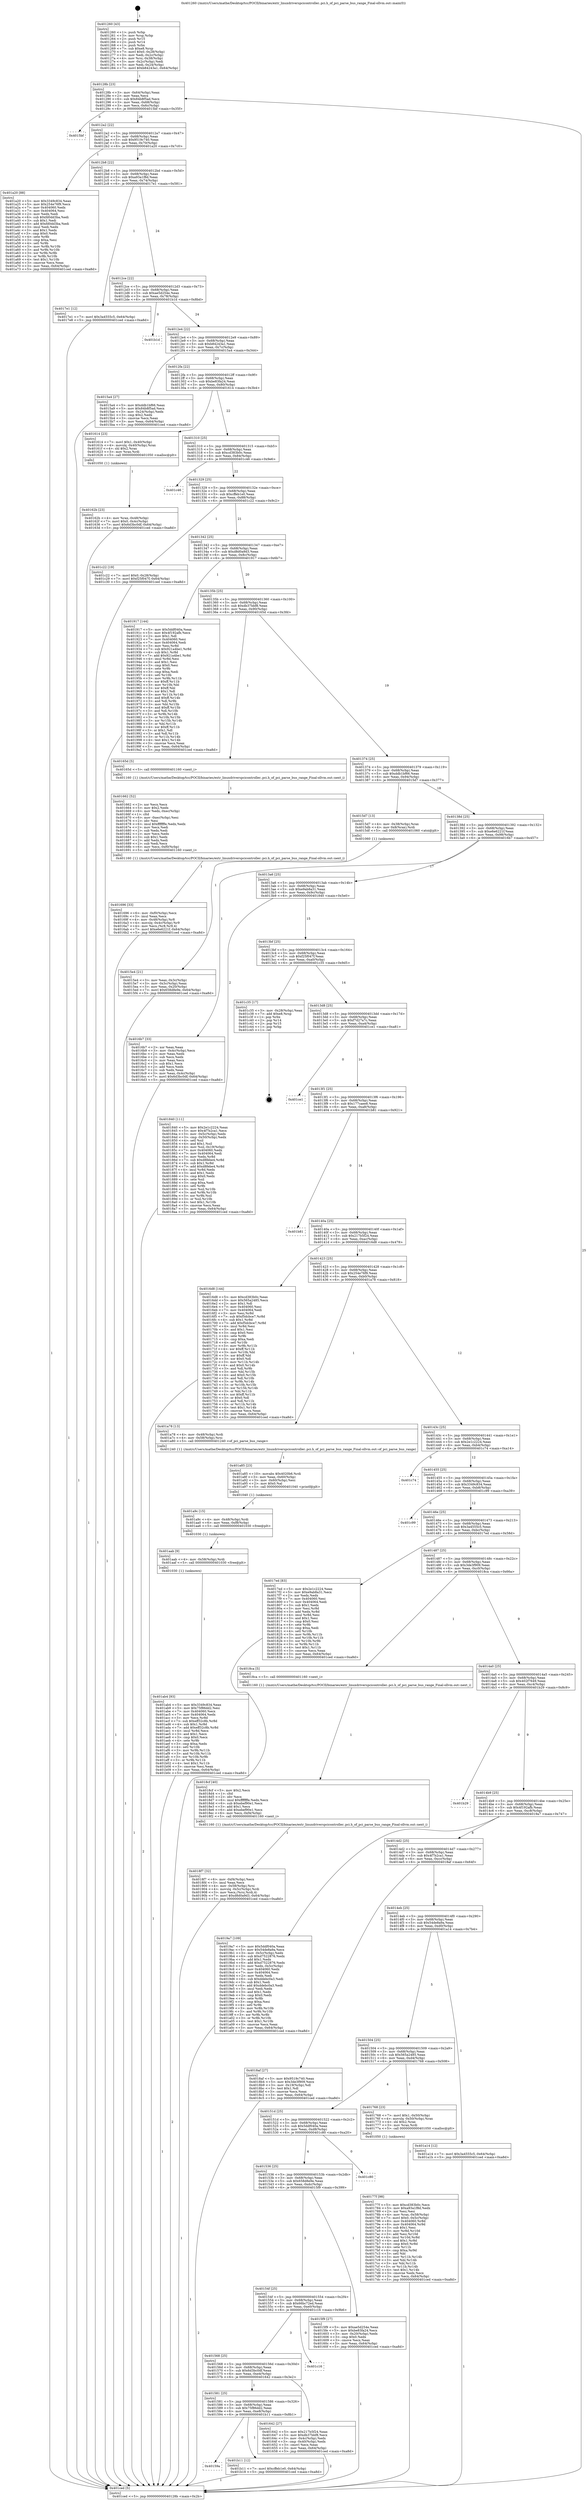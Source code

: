 digraph "0x401260" {
  label = "0x401260 (/mnt/c/Users/mathe/Desktop/tcc/POCII/binaries/extr_linuxdriverspcicontroller..pci.h_of_pci_parse_bus_range_Final-ollvm.out::main(0))"
  labelloc = "t"
  node[shape=record]

  Entry [label="",width=0.3,height=0.3,shape=circle,fillcolor=black,style=filled]
  "0x40128b" [label="{
     0x40128b [23]\l
     | [instrs]\l
     &nbsp;&nbsp;0x40128b \<+3\>: mov -0x64(%rbp),%eax\l
     &nbsp;&nbsp;0x40128e \<+2\>: mov %eax,%ecx\l
     &nbsp;&nbsp;0x401290 \<+6\>: sub $0x84b8f5ad,%ecx\l
     &nbsp;&nbsp;0x401296 \<+3\>: mov %eax,-0x68(%rbp)\l
     &nbsp;&nbsp;0x401299 \<+3\>: mov %ecx,-0x6c(%rbp)\l
     &nbsp;&nbsp;0x40129c \<+6\>: je 00000000004015bf \<main+0x35f\>\l
  }"]
  "0x4015bf" [label="{
     0x4015bf\l
  }", style=dashed]
  "0x4012a2" [label="{
     0x4012a2 [22]\l
     | [instrs]\l
     &nbsp;&nbsp;0x4012a2 \<+5\>: jmp 00000000004012a7 \<main+0x47\>\l
     &nbsp;&nbsp;0x4012a7 \<+3\>: mov -0x68(%rbp),%eax\l
     &nbsp;&nbsp;0x4012aa \<+5\>: sub $0x9519c740,%eax\l
     &nbsp;&nbsp;0x4012af \<+3\>: mov %eax,-0x70(%rbp)\l
     &nbsp;&nbsp;0x4012b2 \<+6\>: je 0000000000401a20 \<main+0x7c0\>\l
  }"]
  Exit [label="",width=0.3,height=0.3,shape=circle,fillcolor=black,style=filled,peripheries=2]
  "0x401a20" [label="{
     0x401a20 [88]\l
     | [instrs]\l
     &nbsp;&nbsp;0x401a20 \<+5\>: mov $0x3349c834,%eax\l
     &nbsp;&nbsp;0x401a25 \<+5\>: mov $0x254e76f9,%ecx\l
     &nbsp;&nbsp;0x401a2a \<+7\>: mov 0x404060,%edx\l
     &nbsp;&nbsp;0x401a31 \<+7\>: mov 0x404064,%esi\l
     &nbsp;&nbsp;0x401a38 \<+2\>: mov %edx,%edi\l
     &nbsp;&nbsp;0x401a3a \<+6\>: sub $0xfd0dd3ba,%edi\l
     &nbsp;&nbsp;0x401a40 \<+3\>: sub $0x1,%edi\l
     &nbsp;&nbsp;0x401a43 \<+6\>: add $0xfd0dd3ba,%edi\l
     &nbsp;&nbsp;0x401a49 \<+3\>: imul %edi,%edx\l
     &nbsp;&nbsp;0x401a4c \<+3\>: and $0x1,%edx\l
     &nbsp;&nbsp;0x401a4f \<+3\>: cmp $0x0,%edx\l
     &nbsp;&nbsp;0x401a52 \<+4\>: sete %r8b\l
     &nbsp;&nbsp;0x401a56 \<+3\>: cmp $0xa,%esi\l
     &nbsp;&nbsp;0x401a59 \<+4\>: setl %r9b\l
     &nbsp;&nbsp;0x401a5d \<+3\>: mov %r8b,%r10b\l
     &nbsp;&nbsp;0x401a60 \<+3\>: and %r9b,%r10b\l
     &nbsp;&nbsp;0x401a63 \<+3\>: xor %r9b,%r8b\l
     &nbsp;&nbsp;0x401a66 \<+3\>: or %r8b,%r10b\l
     &nbsp;&nbsp;0x401a69 \<+4\>: test $0x1,%r10b\l
     &nbsp;&nbsp;0x401a6d \<+3\>: cmovne %ecx,%eax\l
     &nbsp;&nbsp;0x401a70 \<+3\>: mov %eax,-0x64(%rbp)\l
     &nbsp;&nbsp;0x401a73 \<+5\>: jmp 0000000000401ced \<main+0xa8d\>\l
  }"]
  "0x4012b8" [label="{
     0x4012b8 [22]\l
     | [instrs]\l
     &nbsp;&nbsp;0x4012b8 \<+5\>: jmp 00000000004012bd \<main+0x5d\>\l
     &nbsp;&nbsp;0x4012bd \<+3\>: mov -0x68(%rbp),%eax\l
     &nbsp;&nbsp;0x4012c0 \<+5\>: sub $0xa93a1f8d,%eax\l
     &nbsp;&nbsp;0x4012c5 \<+3\>: mov %eax,-0x74(%rbp)\l
     &nbsp;&nbsp;0x4012c8 \<+6\>: je 00000000004017e1 \<main+0x581\>\l
  }"]
  "0x40159a" [label="{
     0x40159a\l
  }", style=dashed]
  "0x4017e1" [label="{
     0x4017e1 [12]\l
     | [instrs]\l
     &nbsp;&nbsp;0x4017e1 \<+7\>: movl $0x3a4555c5,-0x64(%rbp)\l
     &nbsp;&nbsp;0x4017e8 \<+5\>: jmp 0000000000401ced \<main+0xa8d\>\l
  }"]
  "0x4012ce" [label="{
     0x4012ce [22]\l
     | [instrs]\l
     &nbsp;&nbsp;0x4012ce \<+5\>: jmp 00000000004012d3 \<main+0x73\>\l
     &nbsp;&nbsp;0x4012d3 \<+3\>: mov -0x68(%rbp),%eax\l
     &nbsp;&nbsp;0x4012d6 \<+5\>: sub $0xae5d254e,%eax\l
     &nbsp;&nbsp;0x4012db \<+3\>: mov %eax,-0x78(%rbp)\l
     &nbsp;&nbsp;0x4012de \<+6\>: je 0000000000401b1d \<main+0x8bd\>\l
  }"]
  "0x401b11" [label="{
     0x401b11 [12]\l
     | [instrs]\l
     &nbsp;&nbsp;0x401b11 \<+7\>: movl $0xcffeb1e0,-0x64(%rbp)\l
     &nbsp;&nbsp;0x401b18 \<+5\>: jmp 0000000000401ced \<main+0xa8d\>\l
  }"]
  "0x401b1d" [label="{
     0x401b1d\l
  }", style=dashed]
  "0x4012e4" [label="{
     0x4012e4 [22]\l
     | [instrs]\l
     &nbsp;&nbsp;0x4012e4 \<+5\>: jmp 00000000004012e9 \<main+0x89\>\l
     &nbsp;&nbsp;0x4012e9 \<+3\>: mov -0x68(%rbp),%eax\l
     &nbsp;&nbsp;0x4012ec \<+5\>: sub $0xb84243a1,%eax\l
     &nbsp;&nbsp;0x4012f1 \<+3\>: mov %eax,-0x7c(%rbp)\l
     &nbsp;&nbsp;0x4012f4 \<+6\>: je 00000000004015a4 \<main+0x344\>\l
  }"]
  "0x401ab4" [label="{
     0x401ab4 [93]\l
     | [instrs]\l
     &nbsp;&nbsp;0x401ab4 \<+5\>: mov $0x3349c834,%eax\l
     &nbsp;&nbsp;0x401ab9 \<+5\>: mov $0x75f86dd2,%esi\l
     &nbsp;&nbsp;0x401abe \<+7\>: mov 0x404060,%ecx\l
     &nbsp;&nbsp;0x401ac5 \<+7\>: mov 0x404064,%edx\l
     &nbsp;&nbsp;0x401acc \<+3\>: mov %ecx,%r8d\l
     &nbsp;&nbsp;0x401acf \<+7\>: sub $0xeff32c8b,%r8d\l
     &nbsp;&nbsp;0x401ad6 \<+4\>: sub $0x1,%r8d\l
     &nbsp;&nbsp;0x401ada \<+7\>: add $0xeff32c8b,%r8d\l
     &nbsp;&nbsp;0x401ae1 \<+4\>: imul %r8d,%ecx\l
     &nbsp;&nbsp;0x401ae5 \<+3\>: and $0x1,%ecx\l
     &nbsp;&nbsp;0x401ae8 \<+3\>: cmp $0x0,%ecx\l
     &nbsp;&nbsp;0x401aeb \<+4\>: sete %r9b\l
     &nbsp;&nbsp;0x401aef \<+3\>: cmp $0xa,%edx\l
     &nbsp;&nbsp;0x401af2 \<+4\>: setl %r10b\l
     &nbsp;&nbsp;0x401af6 \<+3\>: mov %r9b,%r11b\l
     &nbsp;&nbsp;0x401af9 \<+3\>: and %r10b,%r11b\l
     &nbsp;&nbsp;0x401afc \<+3\>: xor %r10b,%r9b\l
     &nbsp;&nbsp;0x401aff \<+3\>: or %r9b,%r11b\l
     &nbsp;&nbsp;0x401b02 \<+4\>: test $0x1,%r11b\l
     &nbsp;&nbsp;0x401b06 \<+3\>: cmovne %esi,%eax\l
     &nbsp;&nbsp;0x401b09 \<+3\>: mov %eax,-0x64(%rbp)\l
     &nbsp;&nbsp;0x401b0c \<+5\>: jmp 0000000000401ced \<main+0xa8d\>\l
  }"]
  "0x4015a4" [label="{
     0x4015a4 [27]\l
     | [instrs]\l
     &nbsp;&nbsp;0x4015a4 \<+5\>: mov $0xddb1bf66,%eax\l
     &nbsp;&nbsp;0x4015a9 \<+5\>: mov $0x84b8f5ad,%ecx\l
     &nbsp;&nbsp;0x4015ae \<+3\>: mov -0x24(%rbp),%edx\l
     &nbsp;&nbsp;0x4015b1 \<+3\>: cmp $0x2,%edx\l
     &nbsp;&nbsp;0x4015b4 \<+3\>: cmovne %ecx,%eax\l
     &nbsp;&nbsp;0x4015b7 \<+3\>: mov %eax,-0x64(%rbp)\l
     &nbsp;&nbsp;0x4015ba \<+5\>: jmp 0000000000401ced \<main+0xa8d\>\l
  }"]
  "0x4012fa" [label="{
     0x4012fa [22]\l
     | [instrs]\l
     &nbsp;&nbsp;0x4012fa \<+5\>: jmp 00000000004012ff \<main+0x9f\>\l
     &nbsp;&nbsp;0x4012ff \<+3\>: mov -0x68(%rbp),%eax\l
     &nbsp;&nbsp;0x401302 \<+5\>: sub $0xbe83fa24,%eax\l
     &nbsp;&nbsp;0x401307 \<+3\>: mov %eax,-0x80(%rbp)\l
     &nbsp;&nbsp;0x40130a \<+6\>: je 0000000000401614 \<main+0x3b4\>\l
  }"]
  "0x401ced" [label="{
     0x401ced [5]\l
     | [instrs]\l
     &nbsp;&nbsp;0x401ced \<+5\>: jmp 000000000040128b \<main+0x2b\>\l
  }"]
  "0x401260" [label="{
     0x401260 [43]\l
     | [instrs]\l
     &nbsp;&nbsp;0x401260 \<+1\>: push %rbp\l
     &nbsp;&nbsp;0x401261 \<+3\>: mov %rsp,%rbp\l
     &nbsp;&nbsp;0x401264 \<+2\>: push %r15\l
     &nbsp;&nbsp;0x401266 \<+2\>: push %r14\l
     &nbsp;&nbsp;0x401268 \<+1\>: push %rbx\l
     &nbsp;&nbsp;0x401269 \<+7\>: sub $0xe8,%rsp\l
     &nbsp;&nbsp;0x401270 \<+7\>: movl $0x0,-0x28(%rbp)\l
     &nbsp;&nbsp;0x401277 \<+3\>: mov %edi,-0x2c(%rbp)\l
     &nbsp;&nbsp;0x40127a \<+4\>: mov %rsi,-0x38(%rbp)\l
     &nbsp;&nbsp;0x40127e \<+3\>: mov -0x2c(%rbp),%edi\l
     &nbsp;&nbsp;0x401281 \<+3\>: mov %edi,-0x24(%rbp)\l
     &nbsp;&nbsp;0x401284 \<+7\>: movl $0xb84243a1,-0x64(%rbp)\l
  }"]
  "0x401aab" [label="{
     0x401aab [9]\l
     | [instrs]\l
     &nbsp;&nbsp;0x401aab \<+4\>: mov -0x58(%rbp),%rdi\l
     &nbsp;&nbsp;0x401aaf \<+5\>: call 0000000000401030 \<free@plt\>\l
     | [calls]\l
     &nbsp;&nbsp;0x401030 \{1\} (unknown)\l
  }"]
  "0x401614" [label="{
     0x401614 [23]\l
     | [instrs]\l
     &nbsp;&nbsp;0x401614 \<+7\>: movl $0x1,-0x40(%rbp)\l
     &nbsp;&nbsp;0x40161b \<+4\>: movslq -0x40(%rbp),%rax\l
     &nbsp;&nbsp;0x40161f \<+4\>: shl $0x2,%rax\l
     &nbsp;&nbsp;0x401623 \<+3\>: mov %rax,%rdi\l
     &nbsp;&nbsp;0x401626 \<+5\>: call 0000000000401050 \<malloc@plt\>\l
     | [calls]\l
     &nbsp;&nbsp;0x401050 \{1\} (unknown)\l
  }"]
  "0x401310" [label="{
     0x401310 [25]\l
     | [instrs]\l
     &nbsp;&nbsp;0x401310 \<+5\>: jmp 0000000000401315 \<main+0xb5\>\l
     &nbsp;&nbsp;0x401315 \<+3\>: mov -0x68(%rbp),%eax\l
     &nbsp;&nbsp;0x401318 \<+5\>: sub $0xcd383b0c,%eax\l
     &nbsp;&nbsp;0x40131d \<+6\>: mov %eax,-0x84(%rbp)\l
     &nbsp;&nbsp;0x401323 \<+6\>: je 0000000000401c46 \<main+0x9e6\>\l
  }"]
  "0x401a9c" [label="{
     0x401a9c [15]\l
     | [instrs]\l
     &nbsp;&nbsp;0x401a9c \<+4\>: mov -0x48(%rbp),%rdi\l
     &nbsp;&nbsp;0x401aa0 \<+6\>: mov %eax,-0xf8(%rbp)\l
     &nbsp;&nbsp;0x401aa6 \<+5\>: call 0000000000401030 \<free@plt\>\l
     | [calls]\l
     &nbsp;&nbsp;0x401030 \{1\} (unknown)\l
  }"]
  "0x401c46" [label="{
     0x401c46\l
  }", style=dashed]
  "0x401329" [label="{
     0x401329 [25]\l
     | [instrs]\l
     &nbsp;&nbsp;0x401329 \<+5\>: jmp 000000000040132e \<main+0xce\>\l
     &nbsp;&nbsp;0x40132e \<+3\>: mov -0x68(%rbp),%eax\l
     &nbsp;&nbsp;0x401331 \<+5\>: sub $0xcffeb1e0,%eax\l
     &nbsp;&nbsp;0x401336 \<+6\>: mov %eax,-0x88(%rbp)\l
     &nbsp;&nbsp;0x40133c \<+6\>: je 0000000000401c22 \<main+0x9c2\>\l
  }"]
  "0x401a85" [label="{
     0x401a85 [23]\l
     | [instrs]\l
     &nbsp;&nbsp;0x401a85 \<+10\>: movabs $0x4020b6,%rdi\l
     &nbsp;&nbsp;0x401a8f \<+3\>: mov %eax,-0x60(%rbp)\l
     &nbsp;&nbsp;0x401a92 \<+3\>: mov -0x60(%rbp),%esi\l
     &nbsp;&nbsp;0x401a95 \<+2\>: mov $0x0,%al\l
     &nbsp;&nbsp;0x401a97 \<+5\>: call 0000000000401040 \<printf@plt\>\l
     | [calls]\l
     &nbsp;&nbsp;0x401040 \{1\} (unknown)\l
  }"]
  "0x401c22" [label="{
     0x401c22 [19]\l
     | [instrs]\l
     &nbsp;&nbsp;0x401c22 \<+7\>: movl $0x0,-0x28(%rbp)\l
     &nbsp;&nbsp;0x401c29 \<+7\>: movl $0xf25f047f,-0x64(%rbp)\l
     &nbsp;&nbsp;0x401c30 \<+5\>: jmp 0000000000401ced \<main+0xa8d\>\l
  }"]
  "0x401342" [label="{
     0x401342 [25]\l
     | [instrs]\l
     &nbsp;&nbsp;0x401342 \<+5\>: jmp 0000000000401347 \<main+0xe7\>\l
     &nbsp;&nbsp;0x401347 \<+3\>: mov -0x68(%rbp),%eax\l
     &nbsp;&nbsp;0x40134a \<+5\>: sub $0xd8d0a9d3,%eax\l
     &nbsp;&nbsp;0x40134f \<+6\>: mov %eax,-0x8c(%rbp)\l
     &nbsp;&nbsp;0x401355 \<+6\>: je 0000000000401917 \<main+0x6b7\>\l
  }"]
  "0x4018f7" [label="{
     0x4018f7 [32]\l
     | [instrs]\l
     &nbsp;&nbsp;0x4018f7 \<+6\>: mov -0xf4(%rbp),%ecx\l
     &nbsp;&nbsp;0x4018fd \<+3\>: imul %eax,%ecx\l
     &nbsp;&nbsp;0x401900 \<+4\>: mov -0x58(%rbp),%rsi\l
     &nbsp;&nbsp;0x401904 \<+4\>: movslq -0x5c(%rbp),%rdi\l
     &nbsp;&nbsp;0x401908 \<+3\>: mov %ecx,(%rsi,%rdi,4)\l
     &nbsp;&nbsp;0x40190b \<+7\>: movl $0xd8d0a9d3,-0x64(%rbp)\l
     &nbsp;&nbsp;0x401912 \<+5\>: jmp 0000000000401ced \<main+0xa8d\>\l
  }"]
  "0x401917" [label="{
     0x401917 [144]\l
     | [instrs]\l
     &nbsp;&nbsp;0x401917 \<+5\>: mov $0x5ddf040a,%eax\l
     &nbsp;&nbsp;0x40191c \<+5\>: mov $0x4f192afb,%ecx\l
     &nbsp;&nbsp;0x401921 \<+2\>: mov $0x1,%dl\l
     &nbsp;&nbsp;0x401923 \<+7\>: mov 0x404060,%esi\l
     &nbsp;&nbsp;0x40192a \<+7\>: mov 0x404064,%edi\l
     &nbsp;&nbsp;0x401931 \<+3\>: mov %esi,%r8d\l
     &nbsp;&nbsp;0x401934 \<+7\>: sub $0x921a4be1,%r8d\l
     &nbsp;&nbsp;0x40193b \<+4\>: sub $0x1,%r8d\l
     &nbsp;&nbsp;0x40193f \<+7\>: add $0x921a4be1,%r8d\l
     &nbsp;&nbsp;0x401946 \<+4\>: imul %r8d,%esi\l
     &nbsp;&nbsp;0x40194a \<+3\>: and $0x1,%esi\l
     &nbsp;&nbsp;0x40194d \<+3\>: cmp $0x0,%esi\l
     &nbsp;&nbsp;0x401950 \<+4\>: sete %r9b\l
     &nbsp;&nbsp;0x401954 \<+3\>: cmp $0xa,%edi\l
     &nbsp;&nbsp;0x401957 \<+4\>: setl %r10b\l
     &nbsp;&nbsp;0x40195b \<+3\>: mov %r9b,%r11b\l
     &nbsp;&nbsp;0x40195e \<+4\>: xor $0xff,%r11b\l
     &nbsp;&nbsp;0x401962 \<+3\>: mov %r10b,%bl\l
     &nbsp;&nbsp;0x401965 \<+3\>: xor $0xff,%bl\l
     &nbsp;&nbsp;0x401968 \<+3\>: xor $0x1,%dl\l
     &nbsp;&nbsp;0x40196b \<+3\>: mov %r11b,%r14b\l
     &nbsp;&nbsp;0x40196e \<+4\>: and $0xff,%r14b\l
     &nbsp;&nbsp;0x401972 \<+3\>: and %dl,%r9b\l
     &nbsp;&nbsp;0x401975 \<+3\>: mov %bl,%r15b\l
     &nbsp;&nbsp;0x401978 \<+4\>: and $0xff,%r15b\l
     &nbsp;&nbsp;0x40197c \<+3\>: and %dl,%r10b\l
     &nbsp;&nbsp;0x40197f \<+3\>: or %r9b,%r14b\l
     &nbsp;&nbsp;0x401982 \<+3\>: or %r10b,%r15b\l
     &nbsp;&nbsp;0x401985 \<+3\>: xor %r15b,%r14b\l
     &nbsp;&nbsp;0x401988 \<+3\>: or %bl,%r11b\l
     &nbsp;&nbsp;0x40198b \<+4\>: xor $0xff,%r11b\l
     &nbsp;&nbsp;0x40198f \<+3\>: or $0x1,%dl\l
     &nbsp;&nbsp;0x401992 \<+3\>: and %dl,%r11b\l
     &nbsp;&nbsp;0x401995 \<+3\>: or %r11b,%r14b\l
     &nbsp;&nbsp;0x401998 \<+4\>: test $0x1,%r14b\l
     &nbsp;&nbsp;0x40199c \<+3\>: cmovne %ecx,%eax\l
     &nbsp;&nbsp;0x40199f \<+3\>: mov %eax,-0x64(%rbp)\l
     &nbsp;&nbsp;0x4019a2 \<+5\>: jmp 0000000000401ced \<main+0xa8d\>\l
  }"]
  "0x40135b" [label="{
     0x40135b [25]\l
     | [instrs]\l
     &nbsp;&nbsp;0x40135b \<+5\>: jmp 0000000000401360 \<main+0x100\>\l
     &nbsp;&nbsp;0x401360 \<+3\>: mov -0x68(%rbp),%eax\l
     &nbsp;&nbsp;0x401363 \<+5\>: sub $0xdb37bbf8,%eax\l
     &nbsp;&nbsp;0x401368 \<+6\>: mov %eax,-0x90(%rbp)\l
     &nbsp;&nbsp;0x40136e \<+6\>: je 000000000040165d \<main+0x3fd\>\l
  }"]
  "0x4018cf" [label="{
     0x4018cf [40]\l
     | [instrs]\l
     &nbsp;&nbsp;0x4018cf \<+5\>: mov $0x2,%ecx\l
     &nbsp;&nbsp;0x4018d4 \<+1\>: cltd\l
     &nbsp;&nbsp;0x4018d5 \<+2\>: idiv %ecx\l
     &nbsp;&nbsp;0x4018d7 \<+6\>: imul $0xfffffffe,%edx,%ecx\l
     &nbsp;&nbsp;0x4018dd \<+6\>: sub $0xebef90e1,%ecx\l
     &nbsp;&nbsp;0x4018e3 \<+3\>: add $0x1,%ecx\l
     &nbsp;&nbsp;0x4018e6 \<+6\>: add $0xebef90e1,%ecx\l
     &nbsp;&nbsp;0x4018ec \<+6\>: mov %ecx,-0xf4(%rbp)\l
     &nbsp;&nbsp;0x4018f2 \<+5\>: call 0000000000401160 \<next_i\>\l
     | [calls]\l
     &nbsp;&nbsp;0x401160 \{1\} (/mnt/c/Users/mathe/Desktop/tcc/POCII/binaries/extr_linuxdriverspcicontroller..pci.h_of_pci_parse_bus_range_Final-ollvm.out::next_i)\l
  }"]
  "0x40165d" [label="{
     0x40165d [5]\l
     | [instrs]\l
     &nbsp;&nbsp;0x40165d \<+5\>: call 0000000000401160 \<next_i\>\l
     | [calls]\l
     &nbsp;&nbsp;0x401160 \{1\} (/mnt/c/Users/mathe/Desktop/tcc/POCII/binaries/extr_linuxdriverspcicontroller..pci.h_of_pci_parse_bus_range_Final-ollvm.out::next_i)\l
  }"]
  "0x401374" [label="{
     0x401374 [25]\l
     | [instrs]\l
     &nbsp;&nbsp;0x401374 \<+5\>: jmp 0000000000401379 \<main+0x119\>\l
     &nbsp;&nbsp;0x401379 \<+3\>: mov -0x68(%rbp),%eax\l
     &nbsp;&nbsp;0x40137c \<+5\>: sub $0xddb1bf66,%eax\l
     &nbsp;&nbsp;0x401381 \<+6\>: mov %eax,-0x94(%rbp)\l
     &nbsp;&nbsp;0x401387 \<+6\>: je 00000000004015d7 \<main+0x377\>\l
  }"]
  "0x40177f" [label="{
     0x40177f [98]\l
     | [instrs]\l
     &nbsp;&nbsp;0x40177f \<+5\>: mov $0xcd383b0c,%ecx\l
     &nbsp;&nbsp;0x401784 \<+5\>: mov $0xa93a1f8d,%edx\l
     &nbsp;&nbsp;0x401789 \<+2\>: xor %esi,%esi\l
     &nbsp;&nbsp;0x40178b \<+4\>: mov %rax,-0x58(%rbp)\l
     &nbsp;&nbsp;0x40178f \<+7\>: movl $0x0,-0x5c(%rbp)\l
     &nbsp;&nbsp;0x401796 \<+8\>: mov 0x404060,%r8d\l
     &nbsp;&nbsp;0x40179e \<+8\>: mov 0x404064,%r9d\l
     &nbsp;&nbsp;0x4017a6 \<+3\>: sub $0x1,%esi\l
     &nbsp;&nbsp;0x4017a9 \<+3\>: mov %r8d,%r10d\l
     &nbsp;&nbsp;0x4017ac \<+3\>: add %esi,%r10d\l
     &nbsp;&nbsp;0x4017af \<+4\>: imul %r10d,%r8d\l
     &nbsp;&nbsp;0x4017b3 \<+4\>: and $0x1,%r8d\l
     &nbsp;&nbsp;0x4017b7 \<+4\>: cmp $0x0,%r8d\l
     &nbsp;&nbsp;0x4017bb \<+4\>: sete %r11b\l
     &nbsp;&nbsp;0x4017bf \<+4\>: cmp $0xa,%r9d\l
     &nbsp;&nbsp;0x4017c3 \<+3\>: setl %bl\l
     &nbsp;&nbsp;0x4017c6 \<+3\>: mov %r11b,%r14b\l
     &nbsp;&nbsp;0x4017c9 \<+3\>: and %bl,%r14b\l
     &nbsp;&nbsp;0x4017cc \<+3\>: xor %bl,%r11b\l
     &nbsp;&nbsp;0x4017cf \<+3\>: or %r11b,%r14b\l
     &nbsp;&nbsp;0x4017d2 \<+4\>: test $0x1,%r14b\l
     &nbsp;&nbsp;0x4017d6 \<+3\>: cmovne %edx,%ecx\l
     &nbsp;&nbsp;0x4017d9 \<+3\>: mov %ecx,-0x64(%rbp)\l
     &nbsp;&nbsp;0x4017dc \<+5\>: jmp 0000000000401ced \<main+0xa8d\>\l
  }"]
  "0x4015d7" [label="{
     0x4015d7 [13]\l
     | [instrs]\l
     &nbsp;&nbsp;0x4015d7 \<+4\>: mov -0x38(%rbp),%rax\l
     &nbsp;&nbsp;0x4015db \<+4\>: mov 0x8(%rax),%rdi\l
     &nbsp;&nbsp;0x4015df \<+5\>: call 0000000000401060 \<atoi@plt\>\l
     | [calls]\l
     &nbsp;&nbsp;0x401060 \{1\} (unknown)\l
  }"]
  "0x40138d" [label="{
     0x40138d [25]\l
     | [instrs]\l
     &nbsp;&nbsp;0x40138d \<+5\>: jmp 0000000000401392 \<main+0x132\>\l
     &nbsp;&nbsp;0x401392 \<+3\>: mov -0x68(%rbp),%eax\l
     &nbsp;&nbsp;0x401395 \<+5\>: sub $0xe6e6221f,%eax\l
     &nbsp;&nbsp;0x40139a \<+6\>: mov %eax,-0x98(%rbp)\l
     &nbsp;&nbsp;0x4013a0 \<+6\>: je 00000000004016b7 \<main+0x457\>\l
  }"]
  "0x4015e4" [label="{
     0x4015e4 [21]\l
     | [instrs]\l
     &nbsp;&nbsp;0x4015e4 \<+3\>: mov %eax,-0x3c(%rbp)\l
     &nbsp;&nbsp;0x4015e7 \<+3\>: mov -0x3c(%rbp),%eax\l
     &nbsp;&nbsp;0x4015ea \<+3\>: mov %eax,-0x20(%rbp)\l
     &nbsp;&nbsp;0x4015ed \<+7\>: movl $0x658d8e9e,-0x64(%rbp)\l
     &nbsp;&nbsp;0x4015f4 \<+5\>: jmp 0000000000401ced \<main+0xa8d\>\l
  }"]
  "0x401696" [label="{
     0x401696 [33]\l
     | [instrs]\l
     &nbsp;&nbsp;0x401696 \<+6\>: mov -0xf0(%rbp),%ecx\l
     &nbsp;&nbsp;0x40169c \<+3\>: imul %eax,%ecx\l
     &nbsp;&nbsp;0x40169f \<+4\>: mov -0x48(%rbp),%r8\l
     &nbsp;&nbsp;0x4016a3 \<+4\>: movslq -0x4c(%rbp),%r9\l
     &nbsp;&nbsp;0x4016a7 \<+4\>: mov %ecx,(%r8,%r9,4)\l
     &nbsp;&nbsp;0x4016ab \<+7\>: movl $0xe6e6221f,-0x64(%rbp)\l
     &nbsp;&nbsp;0x4016b2 \<+5\>: jmp 0000000000401ced \<main+0xa8d\>\l
  }"]
  "0x4016b7" [label="{
     0x4016b7 [33]\l
     | [instrs]\l
     &nbsp;&nbsp;0x4016b7 \<+2\>: xor %eax,%eax\l
     &nbsp;&nbsp;0x4016b9 \<+3\>: mov -0x4c(%rbp),%ecx\l
     &nbsp;&nbsp;0x4016bc \<+2\>: mov %eax,%edx\l
     &nbsp;&nbsp;0x4016be \<+2\>: sub %ecx,%edx\l
     &nbsp;&nbsp;0x4016c0 \<+2\>: mov %eax,%ecx\l
     &nbsp;&nbsp;0x4016c2 \<+3\>: sub $0x1,%ecx\l
     &nbsp;&nbsp;0x4016c5 \<+2\>: add %ecx,%edx\l
     &nbsp;&nbsp;0x4016c7 \<+2\>: sub %edx,%eax\l
     &nbsp;&nbsp;0x4016c9 \<+3\>: mov %eax,-0x4c(%rbp)\l
     &nbsp;&nbsp;0x4016cc \<+7\>: movl $0x6d3bc0df,-0x64(%rbp)\l
     &nbsp;&nbsp;0x4016d3 \<+5\>: jmp 0000000000401ced \<main+0xa8d\>\l
  }"]
  "0x4013a6" [label="{
     0x4013a6 [25]\l
     | [instrs]\l
     &nbsp;&nbsp;0x4013a6 \<+5\>: jmp 00000000004013ab \<main+0x14b\>\l
     &nbsp;&nbsp;0x4013ab \<+3\>: mov -0x68(%rbp),%eax\l
     &nbsp;&nbsp;0x4013ae \<+5\>: sub $0xe9ab8a31,%eax\l
     &nbsp;&nbsp;0x4013b3 \<+6\>: mov %eax,-0x9c(%rbp)\l
     &nbsp;&nbsp;0x4013b9 \<+6\>: je 0000000000401840 \<main+0x5e0\>\l
  }"]
  "0x401662" [label="{
     0x401662 [52]\l
     | [instrs]\l
     &nbsp;&nbsp;0x401662 \<+2\>: xor %ecx,%ecx\l
     &nbsp;&nbsp;0x401664 \<+5\>: mov $0x2,%edx\l
     &nbsp;&nbsp;0x401669 \<+6\>: mov %edx,-0xec(%rbp)\l
     &nbsp;&nbsp;0x40166f \<+1\>: cltd\l
     &nbsp;&nbsp;0x401670 \<+6\>: mov -0xec(%rbp),%esi\l
     &nbsp;&nbsp;0x401676 \<+2\>: idiv %esi\l
     &nbsp;&nbsp;0x401678 \<+6\>: imul $0xfffffffe,%edx,%edx\l
     &nbsp;&nbsp;0x40167e \<+2\>: mov %ecx,%edi\l
     &nbsp;&nbsp;0x401680 \<+2\>: sub %edx,%edi\l
     &nbsp;&nbsp;0x401682 \<+2\>: mov %ecx,%edx\l
     &nbsp;&nbsp;0x401684 \<+3\>: sub $0x1,%edx\l
     &nbsp;&nbsp;0x401687 \<+2\>: add %edx,%edi\l
     &nbsp;&nbsp;0x401689 \<+2\>: sub %edi,%ecx\l
     &nbsp;&nbsp;0x40168b \<+6\>: mov %ecx,-0xf0(%rbp)\l
     &nbsp;&nbsp;0x401691 \<+5\>: call 0000000000401160 \<next_i\>\l
     | [calls]\l
     &nbsp;&nbsp;0x401160 \{1\} (/mnt/c/Users/mathe/Desktop/tcc/POCII/binaries/extr_linuxdriverspcicontroller..pci.h_of_pci_parse_bus_range_Final-ollvm.out::next_i)\l
  }"]
  "0x401840" [label="{
     0x401840 [111]\l
     | [instrs]\l
     &nbsp;&nbsp;0x401840 \<+5\>: mov $0x2e1c2224,%eax\l
     &nbsp;&nbsp;0x401845 \<+5\>: mov $0x4f7b2ca1,%ecx\l
     &nbsp;&nbsp;0x40184a \<+3\>: mov -0x5c(%rbp),%edx\l
     &nbsp;&nbsp;0x40184d \<+3\>: cmp -0x50(%rbp),%edx\l
     &nbsp;&nbsp;0x401850 \<+4\>: setl %sil\l
     &nbsp;&nbsp;0x401854 \<+4\>: and $0x1,%sil\l
     &nbsp;&nbsp;0x401858 \<+4\>: mov %sil,-0x19(%rbp)\l
     &nbsp;&nbsp;0x40185c \<+7\>: mov 0x404060,%edx\l
     &nbsp;&nbsp;0x401863 \<+7\>: mov 0x404064,%edi\l
     &nbsp;&nbsp;0x40186a \<+3\>: mov %edx,%r8d\l
     &nbsp;&nbsp;0x40186d \<+7\>: sub $0xd8febe4,%r8d\l
     &nbsp;&nbsp;0x401874 \<+4\>: sub $0x1,%r8d\l
     &nbsp;&nbsp;0x401878 \<+7\>: add $0xd8febe4,%r8d\l
     &nbsp;&nbsp;0x40187f \<+4\>: imul %r8d,%edx\l
     &nbsp;&nbsp;0x401883 \<+3\>: and $0x1,%edx\l
     &nbsp;&nbsp;0x401886 \<+3\>: cmp $0x0,%edx\l
     &nbsp;&nbsp;0x401889 \<+4\>: sete %sil\l
     &nbsp;&nbsp;0x40188d \<+3\>: cmp $0xa,%edi\l
     &nbsp;&nbsp;0x401890 \<+4\>: setl %r9b\l
     &nbsp;&nbsp;0x401894 \<+3\>: mov %sil,%r10b\l
     &nbsp;&nbsp;0x401897 \<+3\>: and %r9b,%r10b\l
     &nbsp;&nbsp;0x40189a \<+3\>: xor %r9b,%sil\l
     &nbsp;&nbsp;0x40189d \<+3\>: or %sil,%r10b\l
     &nbsp;&nbsp;0x4018a0 \<+4\>: test $0x1,%r10b\l
     &nbsp;&nbsp;0x4018a4 \<+3\>: cmovne %ecx,%eax\l
     &nbsp;&nbsp;0x4018a7 \<+3\>: mov %eax,-0x64(%rbp)\l
     &nbsp;&nbsp;0x4018aa \<+5\>: jmp 0000000000401ced \<main+0xa8d\>\l
  }"]
  "0x4013bf" [label="{
     0x4013bf [25]\l
     | [instrs]\l
     &nbsp;&nbsp;0x4013bf \<+5\>: jmp 00000000004013c4 \<main+0x164\>\l
     &nbsp;&nbsp;0x4013c4 \<+3\>: mov -0x68(%rbp),%eax\l
     &nbsp;&nbsp;0x4013c7 \<+5\>: sub $0xf25f047f,%eax\l
     &nbsp;&nbsp;0x4013cc \<+6\>: mov %eax,-0xa0(%rbp)\l
     &nbsp;&nbsp;0x4013d2 \<+6\>: je 0000000000401c35 \<main+0x9d5\>\l
  }"]
  "0x401581" [label="{
     0x401581 [25]\l
     | [instrs]\l
     &nbsp;&nbsp;0x401581 \<+5\>: jmp 0000000000401586 \<main+0x326\>\l
     &nbsp;&nbsp;0x401586 \<+3\>: mov -0x68(%rbp),%eax\l
     &nbsp;&nbsp;0x401589 \<+5\>: sub $0x75f86dd2,%eax\l
     &nbsp;&nbsp;0x40158e \<+6\>: mov %eax,-0xe8(%rbp)\l
     &nbsp;&nbsp;0x401594 \<+6\>: je 0000000000401b11 \<main+0x8b1\>\l
  }"]
  "0x401c35" [label="{
     0x401c35 [17]\l
     | [instrs]\l
     &nbsp;&nbsp;0x401c35 \<+3\>: mov -0x28(%rbp),%eax\l
     &nbsp;&nbsp;0x401c38 \<+7\>: add $0xe8,%rsp\l
     &nbsp;&nbsp;0x401c3f \<+1\>: pop %rbx\l
     &nbsp;&nbsp;0x401c40 \<+2\>: pop %r14\l
     &nbsp;&nbsp;0x401c42 \<+2\>: pop %r15\l
     &nbsp;&nbsp;0x401c44 \<+1\>: pop %rbp\l
     &nbsp;&nbsp;0x401c45 \<+1\>: ret\l
  }"]
  "0x4013d8" [label="{
     0x4013d8 [25]\l
     | [instrs]\l
     &nbsp;&nbsp;0x4013d8 \<+5\>: jmp 00000000004013dd \<main+0x17d\>\l
     &nbsp;&nbsp;0x4013dd \<+3\>: mov -0x68(%rbp),%eax\l
     &nbsp;&nbsp;0x4013e0 \<+5\>: sub $0xf7d27a7c,%eax\l
     &nbsp;&nbsp;0x4013e5 \<+6\>: mov %eax,-0xa4(%rbp)\l
     &nbsp;&nbsp;0x4013eb \<+6\>: je 0000000000401ce1 \<main+0xa81\>\l
  }"]
  "0x401642" [label="{
     0x401642 [27]\l
     | [instrs]\l
     &nbsp;&nbsp;0x401642 \<+5\>: mov $0x217b5f24,%eax\l
     &nbsp;&nbsp;0x401647 \<+5\>: mov $0xdb37bbf8,%ecx\l
     &nbsp;&nbsp;0x40164c \<+3\>: mov -0x4c(%rbp),%edx\l
     &nbsp;&nbsp;0x40164f \<+3\>: cmp -0x40(%rbp),%edx\l
     &nbsp;&nbsp;0x401652 \<+3\>: cmovl %ecx,%eax\l
     &nbsp;&nbsp;0x401655 \<+3\>: mov %eax,-0x64(%rbp)\l
     &nbsp;&nbsp;0x401658 \<+5\>: jmp 0000000000401ced \<main+0xa8d\>\l
  }"]
  "0x401ce1" [label="{
     0x401ce1\l
  }", style=dashed]
  "0x4013f1" [label="{
     0x4013f1 [25]\l
     | [instrs]\l
     &nbsp;&nbsp;0x4013f1 \<+5\>: jmp 00000000004013f6 \<main+0x196\>\l
     &nbsp;&nbsp;0x4013f6 \<+3\>: mov -0x68(%rbp),%eax\l
     &nbsp;&nbsp;0x4013f9 \<+5\>: sub $0x177caee8,%eax\l
     &nbsp;&nbsp;0x4013fe \<+6\>: mov %eax,-0xa8(%rbp)\l
     &nbsp;&nbsp;0x401404 \<+6\>: je 0000000000401b81 \<main+0x921\>\l
  }"]
  "0x401568" [label="{
     0x401568 [25]\l
     | [instrs]\l
     &nbsp;&nbsp;0x401568 \<+5\>: jmp 000000000040156d \<main+0x30d\>\l
     &nbsp;&nbsp;0x40156d \<+3\>: mov -0x68(%rbp),%eax\l
     &nbsp;&nbsp;0x401570 \<+5\>: sub $0x6d3bc0df,%eax\l
     &nbsp;&nbsp;0x401575 \<+6\>: mov %eax,-0xe4(%rbp)\l
     &nbsp;&nbsp;0x40157b \<+6\>: je 0000000000401642 \<main+0x3e2\>\l
  }"]
  "0x401b81" [label="{
     0x401b81\l
  }", style=dashed]
  "0x40140a" [label="{
     0x40140a [25]\l
     | [instrs]\l
     &nbsp;&nbsp;0x40140a \<+5\>: jmp 000000000040140f \<main+0x1af\>\l
     &nbsp;&nbsp;0x40140f \<+3\>: mov -0x68(%rbp),%eax\l
     &nbsp;&nbsp;0x401412 \<+5\>: sub $0x217b5f24,%eax\l
     &nbsp;&nbsp;0x401417 \<+6\>: mov %eax,-0xac(%rbp)\l
     &nbsp;&nbsp;0x40141d \<+6\>: je 00000000004016d8 \<main+0x478\>\l
  }"]
  "0x401c16" [label="{
     0x401c16\l
  }", style=dashed]
  "0x4016d8" [label="{
     0x4016d8 [144]\l
     | [instrs]\l
     &nbsp;&nbsp;0x4016d8 \<+5\>: mov $0xcd383b0c,%eax\l
     &nbsp;&nbsp;0x4016dd \<+5\>: mov $0x565a2485,%ecx\l
     &nbsp;&nbsp;0x4016e2 \<+2\>: mov $0x1,%dl\l
     &nbsp;&nbsp;0x4016e4 \<+7\>: mov 0x404060,%esi\l
     &nbsp;&nbsp;0x4016eb \<+7\>: mov 0x404064,%edi\l
     &nbsp;&nbsp;0x4016f2 \<+3\>: mov %esi,%r8d\l
     &nbsp;&nbsp;0x4016f5 \<+7\>: sub $0xf5dcbce7,%r8d\l
     &nbsp;&nbsp;0x4016fc \<+4\>: sub $0x1,%r8d\l
     &nbsp;&nbsp;0x401700 \<+7\>: add $0xf5dcbce7,%r8d\l
     &nbsp;&nbsp;0x401707 \<+4\>: imul %r8d,%esi\l
     &nbsp;&nbsp;0x40170b \<+3\>: and $0x1,%esi\l
     &nbsp;&nbsp;0x40170e \<+3\>: cmp $0x0,%esi\l
     &nbsp;&nbsp;0x401711 \<+4\>: sete %r9b\l
     &nbsp;&nbsp;0x401715 \<+3\>: cmp $0xa,%edi\l
     &nbsp;&nbsp;0x401718 \<+4\>: setl %r10b\l
     &nbsp;&nbsp;0x40171c \<+3\>: mov %r9b,%r11b\l
     &nbsp;&nbsp;0x40171f \<+4\>: xor $0xff,%r11b\l
     &nbsp;&nbsp;0x401723 \<+3\>: mov %r10b,%bl\l
     &nbsp;&nbsp;0x401726 \<+3\>: xor $0xff,%bl\l
     &nbsp;&nbsp;0x401729 \<+3\>: xor $0x0,%dl\l
     &nbsp;&nbsp;0x40172c \<+3\>: mov %r11b,%r14b\l
     &nbsp;&nbsp;0x40172f \<+4\>: and $0x0,%r14b\l
     &nbsp;&nbsp;0x401733 \<+3\>: and %dl,%r9b\l
     &nbsp;&nbsp;0x401736 \<+3\>: mov %bl,%r15b\l
     &nbsp;&nbsp;0x401739 \<+4\>: and $0x0,%r15b\l
     &nbsp;&nbsp;0x40173d \<+3\>: and %dl,%r10b\l
     &nbsp;&nbsp;0x401740 \<+3\>: or %r9b,%r14b\l
     &nbsp;&nbsp;0x401743 \<+3\>: or %r10b,%r15b\l
     &nbsp;&nbsp;0x401746 \<+3\>: xor %r15b,%r14b\l
     &nbsp;&nbsp;0x401749 \<+3\>: or %bl,%r11b\l
     &nbsp;&nbsp;0x40174c \<+4\>: xor $0xff,%r11b\l
     &nbsp;&nbsp;0x401750 \<+3\>: or $0x0,%dl\l
     &nbsp;&nbsp;0x401753 \<+3\>: and %dl,%r11b\l
     &nbsp;&nbsp;0x401756 \<+3\>: or %r11b,%r14b\l
     &nbsp;&nbsp;0x401759 \<+4\>: test $0x1,%r14b\l
     &nbsp;&nbsp;0x40175d \<+3\>: cmovne %ecx,%eax\l
     &nbsp;&nbsp;0x401760 \<+3\>: mov %eax,-0x64(%rbp)\l
     &nbsp;&nbsp;0x401763 \<+5\>: jmp 0000000000401ced \<main+0xa8d\>\l
  }"]
  "0x401423" [label="{
     0x401423 [25]\l
     | [instrs]\l
     &nbsp;&nbsp;0x401423 \<+5\>: jmp 0000000000401428 \<main+0x1c8\>\l
     &nbsp;&nbsp;0x401428 \<+3\>: mov -0x68(%rbp),%eax\l
     &nbsp;&nbsp;0x40142b \<+5\>: sub $0x254e76f9,%eax\l
     &nbsp;&nbsp;0x401430 \<+6\>: mov %eax,-0xb0(%rbp)\l
     &nbsp;&nbsp;0x401436 \<+6\>: je 0000000000401a78 \<main+0x818\>\l
  }"]
  "0x40162b" [label="{
     0x40162b [23]\l
     | [instrs]\l
     &nbsp;&nbsp;0x40162b \<+4\>: mov %rax,-0x48(%rbp)\l
     &nbsp;&nbsp;0x40162f \<+7\>: movl $0x0,-0x4c(%rbp)\l
     &nbsp;&nbsp;0x401636 \<+7\>: movl $0x6d3bc0df,-0x64(%rbp)\l
     &nbsp;&nbsp;0x40163d \<+5\>: jmp 0000000000401ced \<main+0xa8d\>\l
  }"]
  "0x401a78" [label="{
     0x401a78 [13]\l
     | [instrs]\l
     &nbsp;&nbsp;0x401a78 \<+4\>: mov -0x48(%rbp),%rdi\l
     &nbsp;&nbsp;0x401a7c \<+4\>: mov -0x58(%rbp),%rsi\l
     &nbsp;&nbsp;0x401a80 \<+5\>: call 0000000000401240 \<of_pci_parse_bus_range\>\l
     | [calls]\l
     &nbsp;&nbsp;0x401240 \{1\} (/mnt/c/Users/mathe/Desktop/tcc/POCII/binaries/extr_linuxdriverspcicontroller..pci.h_of_pci_parse_bus_range_Final-ollvm.out::of_pci_parse_bus_range)\l
  }"]
  "0x40143c" [label="{
     0x40143c [25]\l
     | [instrs]\l
     &nbsp;&nbsp;0x40143c \<+5\>: jmp 0000000000401441 \<main+0x1e1\>\l
     &nbsp;&nbsp;0x401441 \<+3\>: mov -0x68(%rbp),%eax\l
     &nbsp;&nbsp;0x401444 \<+5\>: sub $0x2e1c2224,%eax\l
     &nbsp;&nbsp;0x401449 \<+6\>: mov %eax,-0xb4(%rbp)\l
     &nbsp;&nbsp;0x40144f \<+6\>: je 0000000000401c74 \<main+0xa14\>\l
  }"]
  "0x40154f" [label="{
     0x40154f [25]\l
     | [instrs]\l
     &nbsp;&nbsp;0x40154f \<+5\>: jmp 0000000000401554 \<main+0x2f4\>\l
     &nbsp;&nbsp;0x401554 \<+3\>: mov -0x68(%rbp),%eax\l
     &nbsp;&nbsp;0x401557 \<+5\>: sub $0x66bc72ed,%eax\l
     &nbsp;&nbsp;0x40155c \<+6\>: mov %eax,-0xe0(%rbp)\l
     &nbsp;&nbsp;0x401562 \<+6\>: je 0000000000401c16 \<main+0x9b6\>\l
  }"]
  "0x401c74" [label="{
     0x401c74\l
  }", style=dashed]
  "0x401455" [label="{
     0x401455 [25]\l
     | [instrs]\l
     &nbsp;&nbsp;0x401455 \<+5\>: jmp 000000000040145a \<main+0x1fa\>\l
     &nbsp;&nbsp;0x40145a \<+3\>: mov -0x68(%rbp),%eax\l
     &nbsp;&nbsp;0x40145d \<+5\>: sub $0x3349c834,%eax\l
     &nbsp;&nbsp;0x401462 \<+6\>: mov %eax,-0xb8(%rbp)\l
     &nbsp;&nbsp;0x401468 \<+6\>: je 0000000000401c99 \<main+0xa39\>\l
  }"]
  "0x4015f9" [label="{
     0x4015f9 [27]\l
     | [instrs]\l
     &nbsp;&nbsp;0x4015f9 \<+5\>: mov $0xae5d254e,%eax\l
     &nbsp;&nbsp;0x4015fe \<+5\>: mov $0xbe83fa24,%ecx\l
     &nbsp;&nbsp;0x401603 \<+3\>: mov -0x20(%rbp),%edx\l
     &nbsp;&nbsp;0x401606 \<+3\>: cmp $0x0,%edx\l
     &nbsp;&nbsp;0x401609 \<+3\>: cmove %ecx,%eax\l
     &nbsp;&nbsp;0x40160c \<+3\>: mov %eax,-0x64(%rbp)\l
     &nbsp;&nbsp;0x40160f \<+5\>: jmp 0000000000401ced \<main+0xa8d\>\l
  }"]
  "0x401c99" [label="{
     0x401c99\l
  }", style=dashed]
  "0x40146e" [label="{
     0x40146e [25]\l
     | [instrs]\l
     &nbsp;&nbsp;0x40146e \<+5\>: jmp 0000000000401473 \<main+0x213\>\l
     &nbsp;&nbsp;0x401473 \<+3\>: mov -0x68(%rbp),%eax\l
     &nbsp;&nbsp;0x401476 \<+5\>: sub $0x3a4555c5,%eax\l
     &nbsp;&nbsp;0x40147b \<+6\>: mov %eax,-0xbc(%rbp)\l
     &nbsp;&nbsp;0x401481 \<+6\>: je 00000000004017ed \<main+0x58d\>\l
  }"]
  "0x401536" [label="{
     0x401536 [25]\l
     | [instrs]\l
     &nbsp;&nbsp;0x401536 \<+5\>: jmp 000000000040153b \<main+0x2db\>\l
     &nbsp;&nbsp;0x40153b \<+3\>: mov -0x68(%rbp),%eax\l
     &nbsp;&nbsp;0x40153e \<+5\>: sub $0x658d8e9e,%eax\l
     &nbsp;&nbsp;0x401543 \<+6\>: mov %eax,-0xdc(%rbp)\l
     &nbsp;&nbsp;0x401549 \<+6\>: je 00000000004015f9 \<main+0x399\>\l
  }"]
  "0x4017ed" [label="{
     0x4017ed [83]\l
     | [instrs]\l
     &nbsp;&nbsp;0x4017ed \<+5\>: mov $0x2e1c2224,%eax\l
     &nbsp;&nbsp;0x4017f2 \<+5\>: mov $0xe9ab8a31,%ecx\l
     &nbsp;&nbsp;0x4017f7 \<+2\>: xor %edx,%edx\l
     &nbsp;&nbsp;0x4017f9 \<+7\>: mov 0x404060,%esi\l
     &nbsp;&nbsp;0x401800 \<+7\>: mov 0x404064,%edi\l
     &nbsp;&nbsp;0x401807 \<+3\>: sub $0x1,%edx\l
     &nbsp;&nbsp;0x40180a \<+3\>: mov %esi,%r8d\l
     &nbsp;&nbsp;0x40180d \<+3\>: add %edx,%r8d\l
     &nbsp;&nbsp;0x401810 \<+4\>: imul %r8d,%esi\l
     &nbsp;&nbsp;0x401814 \<+3\>: and $0x1,%esi\l
     &nbsp;&nbsp;0x401817 \<+3\>: cmp $0x0,%esi\l
     &nbsp;&nbsp;0x40181a \<+4\>: sete %r9b\l
     &nbsp;&nbsp;0x40181e \<+3\>: cmp $0xa,%edi\l
     &nbsp;&nbsp;0x401821 \<+4\>: setl %r10b\l
     &nbsp;&nbsp;0x401825 \<+3\>: mov %r9b,%r11b\l
     &nbsp;&nbsp;0x401828 \<+3\>: and %r10b,%r11b\l
     &nbsp;&nbsp;0x40182b \<+3\>: xor %r10b,%r9b\l
     &nbsp;&nbsp;0x40182e \<+3\>: or %r9b,%r11b\l
     &nbsp;&nbsp;0x401831 \<+4\>: test $0x1,%r11b\l
     &nbsp;&nbsp;0x401835 \<+3\>: cmovne %ecx,%eax\l
     &nbsp;&nbsp;0x401838 \<+3\>: mov %eax,-0x64(%rbp)\l
     &nbsp;&nbsp;0x40183b \<+5\>: jmp 0000000000401ced \<main+0xa8d\>\l
  }"]
  "0x401487" [label="{
     0x401487 [25]\l
     | [instrs]\l
     &nbsp;&nbsp;0x401487 \<+5\>: jmp 000000000040148c \<main+0x22c\>\l
     &nbsp;&nbsp;0x40148c \<+3\>: mov -0x68(%rbp),%eax\l
     &nbsp;&nbsp;0x40148f \<+5\>: sub $0x3de3f909,%eax\l
     &nbsp;&nbsp;0x401494 \<+6\>: mov %eax,-0xc0(%rbp)\l
     &nbsp;&nbsp;0x40149a \<+6\>: je 00000000004018ca \<main+0x66a\>\l
  }"]
  "0x401c80" [label="{
     0x401c80\l
  }", style=dashed]
  "0x4018ca" [label="{
     0x4018ca [5]\l
     | [instrs]\l
     &nbsp;&nbsp;0x4018ca \<+5\>: call 0000000000401160 \<next_i\>\l
     | [calls]\l
     &nbsp;&nbsp;0x401160 \{1\} (/mnt/c/Users/mathe/Desktop/tcc/POCII/binaries/extr_linuxdriverspcicontroller..pci.h_of_pci_parse_bus_range_Final-ollvm.out::next_i)\l
  }"]
  "0x4014a0" [label="{
     0x4014a0 [25]\l
     | [instrs]\l
     &nbsp;&nbsp;0x4014a0 \<+5\>: jmp 00000000004014a5 \<main+0x245\>\l
     &nbsp;&nbsp;0x4014a5 \<+3\>: mov -0x68(%rbp),%eax\l
     &nbsp;&nbsp;0x4014a8 \<+5\>: sub $0x402f7649,%eax\l
     &nbsp;&nbsp;0x4014ad \<+6\>: mov %eax,-0xc4(%rbp)\l
     &nbsp;&nbsp;0x4014b3 \<+6\>: je 0000000000401b29 \<main+0x8c9\>\l
  }"]
  "0x40151d" [label="{
     0x40151d [25]\l
     | [instrs]\l
     &nbsp;&nbsp;0x40151d \<+5\>: jmp 0000000000401522 \<main+0x2c2\>\l
     &nbsp;&nbsp;0x401522 \<+3\>: mov -0x68(%rbp),%eax\l
     &nbsp;&nbsp;0x401525 \<+5\>: sub $0x5ddf040a,%eax\l
     &nbsp;&nbsp;0x40152a \<+6\>: mov %eax,-0xd8(%rbp)\l
     &nbsp;&nbsp;0x401530 \<+6\>: je 0000000000401c80 \<main+0xa20\>\l
  }"]
  "0x401b29" [label="{
     0x401b29\l
  }", style=dashed]
  "0x4014b9" [label="{
     0x4014b9 [25]\l
     | [instrs]\l
     &nbsp;&nbsp;0x4014b9 \<+5\>: jmp 00000000004014be \<main+0x25e\>\l
     &nbsp;&nbsp;0x4014be \<+3\>: mov -0x68(%rbp),%eax\l
     &nbsp;&nbsp;0x4014c1 \<+5\>: sub $0x4f192afb,%eax\l
     &nbsp;&nbsp;0x4014c6 \<+6\>: mov %eax,-0xc8(%rbp)\l
     &nbsp;&nbsp;0x4014cc \<+6\>: je 00000000004019a7 \<main+0x747\>\l
  }"]
  "0x401768" [label="{
     0x401768 [23]\l
     | [instrs]\l
     &nbsp;&nbsp;0x401768 \<+7\>: movl $0x1,-0x50(%rbp)\l
     &nbsp;&nbsp;0x40176f \<+4\>: movslq -0x50(%rbp),%rax\l
     &nbsp;&nbsp;0x401773 \<+4\>: shl $0x2,%rax\l
     &nbsp;&nbsp;0x401777 \<+3\>: mov %rax,%rdi\l
     &nbsp;&nbsp;0x40177a \<+5\>: call 0000000000401050 \<malloc@plt\>\l
     | [calls]\l
     &nbsp;&nbsp;0x401050 \{1\} (unknown)\l
  }"]
  "0x4019a7" [label="{
     0x4019a7 [109]\l
     | [instrs]\l
     &nbsp;&nbsp;0x4019a7 \<+5\>: mov $0x5ddf040a,%eax\l
     &nbsp;&nbsp;0x4019ac \<+5\>: mov $0x54de8a9a,%ecx\l
     &nbsp;&nbsp;0x4019b1 \<+3\>: mov -0x5c(%rbp),%edx\l
     &nbsp;&nbsp;0x4019b4 \<+6\>: sub $0xd7522876,%edx\l
     &nbsp;&nbsp;0x4019ba \<+3\>: add $0x1,%edx\l
     &nbsp;&nbsp;0x4019bd \<+6\>: add $0xd7522876,%edx\l
     &nbsp;&nbsp;0x4019c3 \<+3\>: mov %edx,-0x5c(%rbp)\l
     &nbsp;&nbsp;0x4019c6 \<+7\>: mov 0x404060,%edx\l
     &nbsp;&nbsp;0x4019cd \<+7\>: mov 0x404064,%esi\l
     &nbsp;&nbsp;0x4019d4 \<+2\>: mov %edx,%edi\l
     &nbsp;&nbsp;0x4019d6 \<+6\>: sub $0xddebc0a3,%edi\l
     &nbsp;&nbsp;0x4019dc \<+3\>: sub $0x1,%edi\l
     &nbsp;&nbsp;0x4019df \<+6\>: add $0xddebc0a3,%edi\l
     &nbsp;&nbsp;0x4019e5 \<+3\>: imul %edi,%edx\l
     &nbsp;&nbsp;0x4019e8 \<+3\>: and $0x1,%edx\l
     &nbsp;&nbsp;0x4019eb \<+3\>: cmp $0x0,%edx\l
     &nbsp;&nbsp;0x4019ee \<+4\>: sete %r8b\l
     &nbsp;&nbsp;0x4019f2 \<+3\>: cmp $0xa,%esi\l
     &nbsp;&nbsp;0x4019f5 \<+4\>: setl %r9b\l
     &nbsp;&nbsp;0x4019f9 \<+3\>: mov %r8b,%r10b\l
     &nbsp;&nbsp;0x4019fc \<+3\>: and %r9b,%r10b\l
     &nbsp;&nbsp;0x4019ff \<+3\>: xor %r9b,%r8b\l
     &nbsp;&nbsp;0x401a02 \<+3\>: or %r8b,%r10b\l
     &nbsp;&nbsp;0x401a05 \<+4\>: test $0x1,%r10b\l
     &nbsp;&nbsp;0x401a09 \<+3\>: cmovne %ecx,%eax\l
     &nbsp;&nbsp;0x401a0c \<+3\>: mov %eax,-0x64(%rbp)\l
     &nbsp;&nbsp;0x401a0f \<+5\>: jmp 0000000000401ced \<main+0xa8d\>\l
  }"]
  "0x4014d2" [label="{
     0x4014d2 [25]\l
     | [instrs]\l
     &nbsp;&nbsp;0x4014d2 \<+5\>: jmp 00000000004014d7 \<main+0x277\>\l
     &nbsp;&nbsp;0x4014d7 \<+3\>: mov -0x68(%rbp),%eax\l
     &nbsp;&nbsp;0x4014da \<+5\>: sub $0x4f7b2ca1,%eax\l
     &nbsp;&nbsp;0x4014df \<+6\>: mov %eax,-0xcc(%rbp)\l
     &nbsp;&nbsp;0x4014e5 \<+6\>: je 00000000004018af \<main+0x64f\>\l
  }"]
  "0x401504" [label="{
     0x401504 [25]\l
     | [instrs]\l
     &nbsp;&nbsp;0x401504 \<+5\>: jmp 0000000000401509 \<main+0x2a9\>\l
     &nbsp;&nbsp;0x401509 \<+3\>: mov -0x68(%rbp),%eax\l
     &nbsp;&nbsp;0x40150c \<+5\>: sub $0x565a2485,%eax\l
     &nbsp;&nbsp;0x401511 \<+6\>: mov %eax,-0xd4(%rbp)\l
     &nbsp;&nbsp;0x401517 \<+6\>: je 0000000000401768 \<main+0x508\>\l
  }"]
  "0x4018af" [label="{
     0x4018af [27]\l
     | [instrs]\l
     &nbsp;&nbsp;0x4018af \<+5\>: mov $0x9519c740,%eax\l
     &nbsp;&nbsp;0x4018b4 \<+5\>: mov $0x3de3f909,%ecx\l
     &nbsp;&nbsp;0x4018b9 \<+3\>: mov -0x19(%rbp),%dl\l
     &nbsp;&nbsp;0x4018bc \<+3\>: test $0x1,%dl\l
     &nbsp;&nbsp;0x4018bf \<+3\>: cmovne %ecx,%eax\l
     &nbsp;&nbsp;0x4018c2 \<+3\>: mov %eax,-0x64(%rbp)\l
     &nbsp;&nbsp;0x4018c5 \<+5\>: jmp 0000000000401ced \<main+0xa8d\>\l
  }"]
  "0x4014eb" [label="{
     0x4014eb [25]\l
     | [instrs]\l
     &nbsp;&nbsp;0x4014eb \<+5\>: jmp 00000000004014f0 \<main+0x290\>\l
     &nbsp;&nbsp;0x4014f0 \<+3\>: mov -0x68(%rbp),%eax\l
     &nbsp;&nbsp;0x4014f3 \<+5\>: sub $0x54de8a9a,%eax\l
     &nbsp;&nbsp;0x4014f8 \<+6\>: mov %eax,-0xd0(%rbp)\l
     &nbsp;&nbsp;0x4014fe \<+6\>: je 0000000000401a14 \<main+0x7b4\>\l
  }"]
  "0x401a14" [label="{
     0x401a14 [12]\l
     | [instrs]\l
     &nbsp;&nbsp;0x401a14 \<+7\>: movl $0x3a4555c5,-0x64(%rbp)\l
     &nbsp;&nbsp;0x401a1b \<+5\>: jmp 0000000000401ced \<main+0xa8d\>\l
  }"]
  Entry -> "0x401260" [label=" 1"]
  "0x40128b" -> "0x4015bf" [label=" 0"]
  "0x40128b" -> "0x4012a2" [label=" 26"]
  "0x401c35" -> Exit [label=" 1"]
  "0x4012a2" -> "0x401a20" [label=" 1"]
  "0x4012a2" -> "0x4012b8" [label=" 25"]
  "0x401c22" -> "0x401ced" [label=" 1"]
  "0x4012b8" -> "0x4017e1" [label=" 1"]
  "0x4012b8" -> "0x4012ce" [label=" 24"]
  "0x401b11" -> "0x401ced" [label=" 1"]
  "0x4012ce" -> "0x401b1d" [label=" 0"]
  "0x4012ce" -> "0x4012e4" [label=" 24"]
  "0x401581" -> "0x40159a" [label=" 0"]
  "0x4012e4" -> "0x4015a4" [label=" 1"]
  "0x4012e4" -> "0x4012fa" [label=" 23"]
  "0x4015a4" -> "0x401ced" [label=" 1"]
  "0x401260" -> "0x40128b" [label=" 1"]
  "0x401ced" -> "0x40128b" [label=" 25"]
  "0x401581" -> "0x401b11" [label=" 1"]
  "0x4012fa" -> "0x401614" [label=" 1"]
  "0x4012fa" -> "0x401310" [label=" 22"]
  "0x401ab4" -> "0x401ced" [label=" 1"]
  "0x401310" -> "0x401c46" [label=" 0"]
  "0x401310" -> "0x401329" [label=" 22"]
  "0x401aab" -> "0x401ab4" [label=" 1"]
  "0x401329" -> "0x401c22" [label=" 1"]
  "0x401329" -> "0x401342" [label=" 21"]
  "0x401a9c" -> "0x401aab" [label=" 1"]
  "0x401342" -> "0x401917" [label=" 1"]
  "0x401342" -> "0x40135b" [label=" 20"]
  "0x401a85" -> "0x401a9c" [label=" 1"]
  "0x40135b" -> "0x40165d" [label=" 1"]
  "0x40135b" -> "0x401374" [label=" 19"]
  "0x401a78" -> "0x401a85" [label=" 1"]
  "0x401374" -> "0x4015d7" [label=" 1"]
  "0x401374" -> "0x40138d" [label=" 18"]
  "0x4015d7" -> "0x4015e4" [label=" 1"]
  "0x4015e4" -> "0x401ced" [label=" 1"]
  "0x401a20" -> "0x401ced" [label=" 1"]
  "0x40138d" -> "0x4016b7" [label=" 1"]
  "0x40138d" -> "0x4013a6" [label=" 17"]
  "0x401a14" -> "0x401ced" [label=" 1"]
  "0x4013a6" -> "0x401840" [label=" 2"]
  "0x4013a6" -> "0x4013bf" [label=" 15"]
  "0x4019a7" -> "0x401ced" [label=" 1"]
  "0x4013bf" -> "0x401c35" [label=" 1"]
  "0x4013bf" -> "0x4013d8" [label=" 14"]
  "0x401917" -> "0x401ced" [label=" 1"]
  "0x4013d8" -> "0x401ce1" [label=" 0"]
  "0x4013d8" -> "0x4013f1" [label=" 14"]
  "0x4018f7" -> "0x401ced" [label=" 1"]
  "0x4013f1" -> "0x401b81" [label=" 0"]
  "0x4013f1" -> "0x40140a" [label=" 14"]
  "0x4018ca" -> "0x4018cf" [label=" 1"]
  "0x40140a" -> "0x4016d8" [label=" 1"]
  "0x40140a" -> "0x401423" [label=" 13"]
  "0x4018af" -> "0x401ced" [label=" 2"]
  "0x401423" -> "0x401a78" [label=" 1"]
  "0x401423" -> "0x40143c" [label=" 12"]
  "0x4017ed" -> "0x401ced" [label=" 2"]
  "0x40143c" -> "0x401c74" [label=" 0"]
  "0x40143c" -> "0x401455" [label=" 12"]
  "0x4017e1" -> "0x401ced" [label=" 1"]
  "0x401455" -> "0x401c99" [label=" 0"]
  "0x401455" -> "0x40146e" [label=" 12"]
  "0x40177f" -> "0x401ced" [label=" 1"]
  "0x40146e" -> "0x4017ed" [label=" 2"]
  "0x40146e" -> "0x401487" [label=" 10"]
  "0x4016d8" -> "0x401ced" [label=" 1"]
  "0x401487" -> "0x4018ca" [label=" 1"]
  "0x401487" -> "0x4014a0" [label=" 9"]
  "0x4016b7" -> "0x401ced" [label=" 1"]
  "0x4014a0" -> "0x401b29" [label=" 0"]
  "0x4014a0" -> "0x4014b9" [label=" 9"]
  "0x401662" -> "0x401696" [label=" 1"]
  "0x4014b9" -> "0x4019a7" [label=" 1"]
  "0x4014b9" -> "0x4014d2" [label=" 8"]
  "0x40165d" -> "0x401662" [label=" 1"]
  "0x4014d2" -> "0x4018af" [label=" 2"]
  "0x4014d2" -> "0x4014eb" [label=" 6"]
  "0x401568" -> "0x401581" [label=" 1"]
  "0x4014eb" -> "0x401a14" [label=" 1"]
  "0x4014eb" -> "0x401504" [label=" 5"]
  "0x401642" -> "0x401ced" [label=" 2"]
  "0x401504" -> "0x401768" [label=" 1"]
  "0x401504" -> "0x40151d" [label=" 4"]
  "0x401696" -> "0x401ced" [label=" 1"]
  "0x40151d" -> "0x401c80" [label=" 0"]
  "0x40151d" -> "0x401536" [label=" 4"]
  "0x401768" -> "0x40177f" [label=" 1"]
  "0x401536" -> "0x4015f9" [label=" 1"]
  "0x401536" -> "0x40154f" [label=" 3"]
  "0x4015f9" -> "0x401ced" [label=" 1"]
  "0x401614" -> "0x40162b" [label=" 1"]
  "0x40162b" -> "0x401ced" [label=" 1"]
  "0x401840" -> "0x401ced" [label=" 2"]
  "0x40154f" -> "0x401c16" [label=" 0"]
  "0x40154f" -> "0x401568" [label=" 3"]
  "0x4018cf" -> "0x4018f7" [label=" 1"]
  "0x401568" -> "0x401642" [label=" 2"]
}
